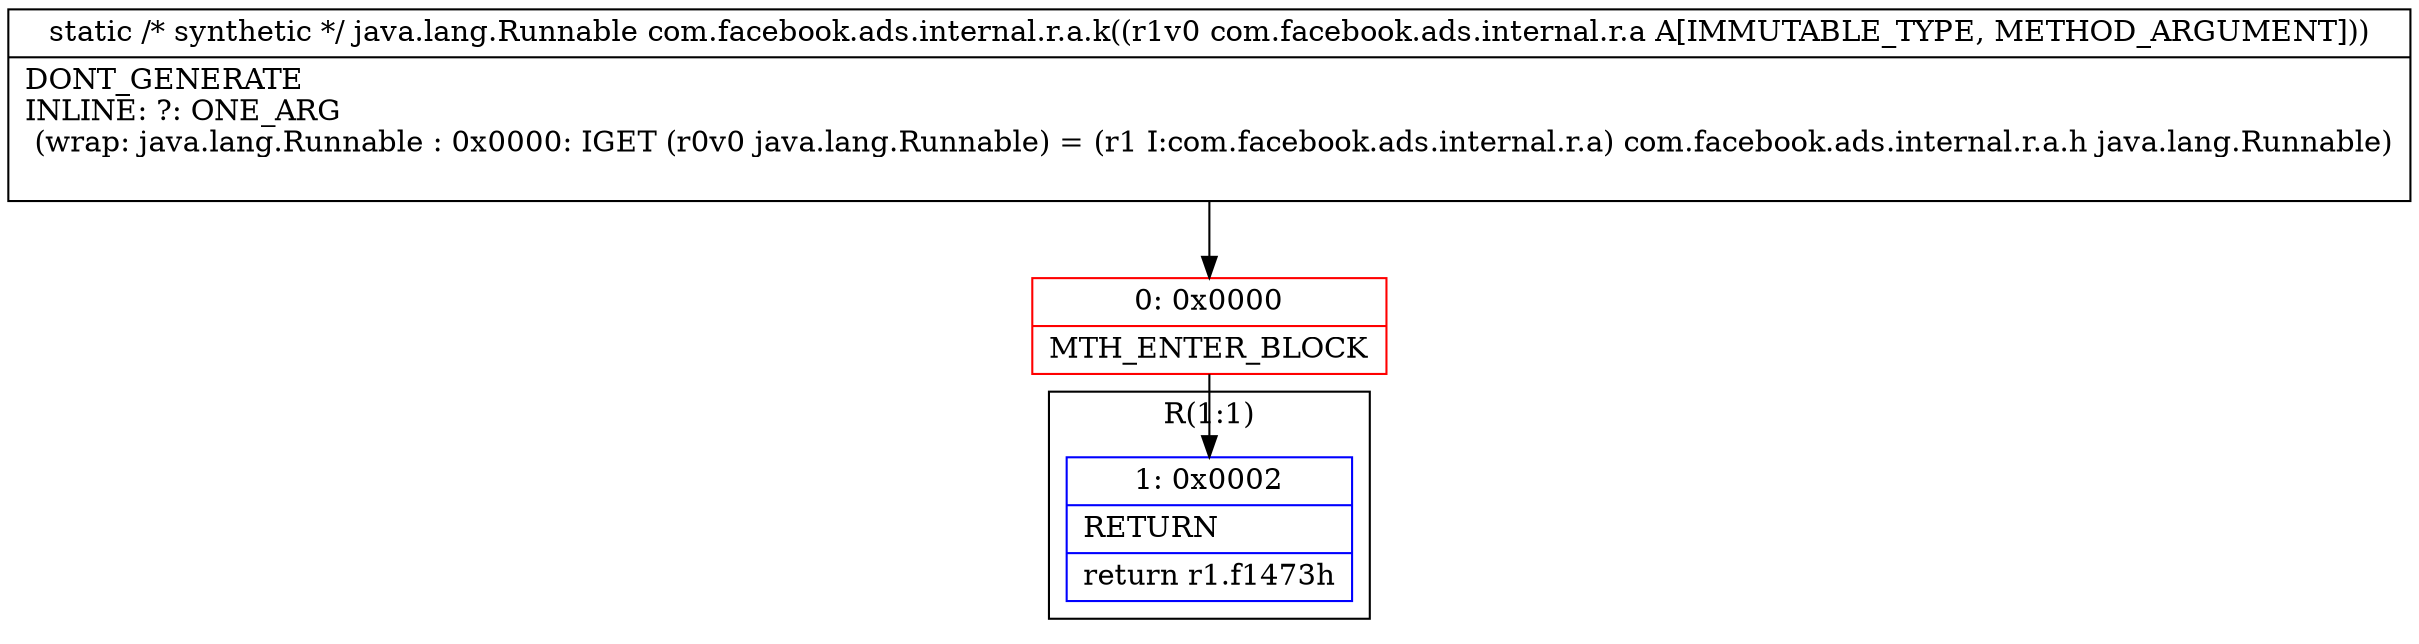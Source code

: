 digraph "CFG forcom.facebook.ads.internal.r.a.k(Lcom\/facebook\/ads\/internal\/r\/a;)Ljava\/lang\/Runnable;" {
subgraph cluster_Region_515361259 {
label = "R(1:1)";
node [shape=record,color=blue];
Node_1 [shape=record,label="{1\:\ 0x0002|RETURN\l|return r1.f1473h\l}"];
}
Node_0 [shape=record,color=red,label="{0\:\ 0x0000|MTH_ENTER_BLOCK\l}"];
MethodNode[shape=record,label="{static \/* synthetic *\/ java.lang.Runnable com.facebook.ads.internal.r.a.k((r1v0 com.facebook.ads.internal.r.a A[IMMUTABLE_TYPE, METHOD_ARGUMENT]))  | DONT_GENERATE\lINLINE: ?: ONE_ARG  \l  (wrap: java.lang.Runnable : 0x0000: IGET  (r0v0 java.lang.Runnable) = (r1 I:com.facebook.ads.internal.r.a) com.facebook.ads.internal.r.a.h java.lang.Runnable)\l\l}"];
MethodNode -> Node_0;
Node_0 -> Node_1;
}

